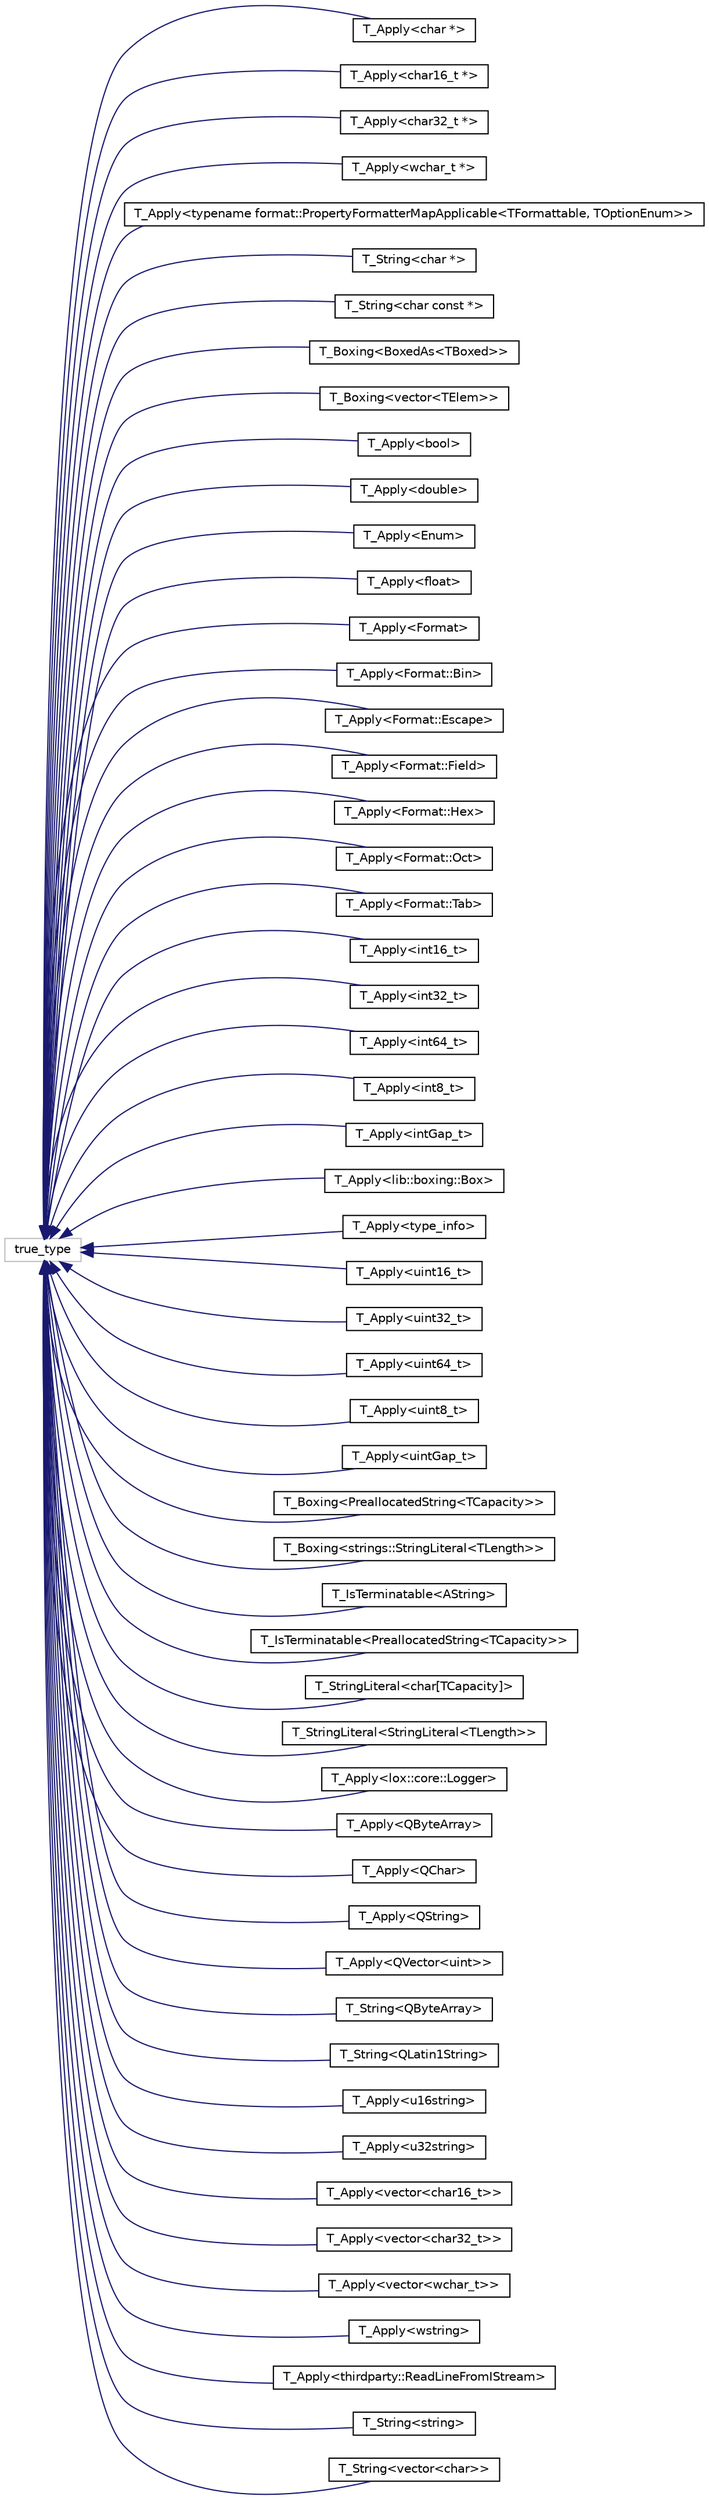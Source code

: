 digraph "Graphical Class Hierarchy"
{
  edge [fontname="Helvetica",fontsize="10",labelfontname="Helvetica",labelfontsize="10"];
  node [fontname="Helvetica",fontsize="10",shape=record];
  rankdir="LR";
  Node13 [label="true_type",height=0.2,width=0.4,color="grey75", fillcolor="white", style="filled"];
  Node17 [label="T_Apply\<char *\>",height=0.2,width=0.4,color="black", fillcolor="white", style="filled",URL="$structaworx_1_1lib_1_1strings_1_1applyto_1_1T__Apply_3_01char_01_5_01_4.html"];
  Node18 [label="T_Apply\<char16_t *\>",height=0.2,width=0.4,color="black", fillcolor="white", style="filled",URL="$structaworx_1_1lib_1_1strings_1_1applyto_1_1T__Apply_3_01char16__t_01_5_01_4.html"];
  Node19 [label="T_Apply\<char32_t *\>",height=0.2,width=0.4,color="black", fillcolor="white", style="filled",URL="$structaworx_1_1lib_1_1strings_1_1applyto_1_1T__Apply_3_01char32__t_01_5_01_4.html"];
  Node42 [label="T_Apply\<wchar_t *\>",height=0.2,width=0.4,color="black", fillcolor="white", style="filled",URL="$structaworx_1_1lib_1_1strings_1_1applyto_1_1T__Apply_3_01wchar__t_01_5_01_4.html"];
  Node45 [label="T_Apply\<typename format::PropertyFormatterMapApplicable\<TFormattable, TOptionEnum\>\>",height=0.2,width=0.4,color="black", fillcolor="white", style="filled",URL="$structaworx_1_1lib_1_1strings_1_1T__Apply_3_01typename_01format_1_1PropertyFormatterMapApplicablc5158e90efaae83a3ef8d8bf26dccb21.html"];
  Node48 [label="T_String\<char *\>",height=0.2,width=0.4,color="black", fillcolor="white", style="filled",URL="$structaworx_1_1lib_1_1strings_1_1T__String_3_01char_01_5_01_4.html"];
  Node49 [label="T_String\<char const *\>",height=0.2,width=0.4,color="black", fillcolor="white", style="filled",URL="$structaworx_1_1lib_1_1strings_1_1T__String_3_01char_01const_01_5_01_4.html"];
  Node0 [label="T_Boxing\<BoxedAs\<TBoxed\>\>",height=0.2,width=0.4,color="black", fillcolor="white", style="filled",URL="$structaworx_1_1lib_1_1boxing_1_1T__Boxing_3_01BoxedAs_3_01TBoxed_01_4_01_4.html"];
  Node15 [label="T_Boxing\<vector\<TElem\>\>",height=0.2,width=0.4,color="black", fillcolor="white", style="filled",URL="$structaworx_1_1lib_1_1boxing_1_1T__Boxing_3_01std_1_1vector_3_01TElem_01_4_01_4.html"];
  Node16 [label="T_Apply\<bool\>",height=0.2,width=0.4,color="black", fillcolor="white", style="filled",URL="$structaworx_1_1lib_1_1strings_1_1applyto_1_1T__Apply_3_01bool_01_4.html"];
  Node20 [label="T_Apply\<double\>",height=0.2,width=0.4,color="black", fillcolor="white", style="filled",URL="$structaworx_1_1lib_1_1strings_1_1applyto_1_1T__Apply_3_01double_01_4.html"];
  Node21 [label="T_Apply\<Enum\>",height=0.2,width=0.4,color="black", fillcolor="white", style="filled",URL="$structaworx_1_1lib_1_1strings_1_1applyto_1_1T__Apply_3_01Enum_01_4.html"];
  Node22 [label="T_Apply\<float\>",height=0.2,width=0.4,color="black", fillcolor="white", style="filled",URL="$structaworx_1_1lib_1_1strings_1_1applyto_1_1T__Apply_3_01float_01_4.html"];
  Node23 [label="T_Apply\<Format\>",height=0.2,width=0.4,color="black", fillcolor="white", style="filled",URL="$structaworx_1_1lib_1_1strings_1_1applyto_1_1T__Apply_3_01Format_01_4.html"];
  Node24 [label="T_Apply\<Format::Bin\>",height=0.2,width=0.4,color="black", fillcolor="white", style="filled",URL="$structaworx_1_1lib_1_1strings_1_1applyto_1_1T__Apply_3_01Format_1_1Bin_01_4.html"];
  Node25 [label="T_Apply\<Format::Escape\>",height=0.2,width=0.4,color="black", fillcolor="white", style="filled",URL="$structaworx_1_1lib_1_1strings_1_1applyto_1_1T__Apply_3_01Format_1_1Escape_01_4.html"];
  Node26 [label="T_Apply\<Format::Field\>",height=0.2,width=0.4,color="black", fillcolor="white", style="filled",URL="$structaworx_1_1lib_1_1strings_1_1applyto_1_1T__Apply_3_01Format_1_1Field_01_4.html"];
  Node27 [label="T_Apply\<Format::Hex\>",height=0.2,width=0.4,color="black", fillcolor="white", style="filled",URL="$structaworx_1_1lib_1_1strings_1_1applyto_1_1T__Apply_3_01Format_1_1Hex_01_4.html"];
  Node28 [label="T_Apply\<Format::Oct\>",height=0.2,width=0.4,color="black", fillcolor="white", style="filled",URL="$structaworx_1_1lib_1_1strings_1_1applyto_1_1T__Apply_3_01Format_1_1Oct_01_4.html"];
  Node29 [label="T_Apply\<Format::Tab\>",height=0.2,width=0.4,color="black", fillcolor="white", style="filled",URL="$structaworx_1_1lib_1_1strings_1_1applyto_1_1T__Apply_3_01Format_1_1Tab_01_4.html"];
  Node30 [label="T_Apply\<int16_t\>",height=0.2,width=0.4,color="black", fillcolor="white", style="filled",URL="$structaworx_1_1lib_1_1strings_1_1applyto_1_1T__Apply_3_01int16__t_01_4.html"];
  Node31 [label="T_Apply\<int32_t\>",height=0.2,width=0.4,color="black", fillcolor="white", style="filled",URL="$structaworx_1_1lib_1_1strings_1_1applyto_1_1T__Apply_3_01int32__t_01_4.html"];
  Node32 [label="T_Apply\<int64_t\>",height=0.2,width=0.4,color="black", fillcolor="white", style="filled",URL="$structaworx_1_1lib_1_1strings_1_1applyto_1_1T__Apply_3_01int64__t_01_4.html"];
  Node33 [label="T_Apply\<int8_t\>",height=0.2,width=0.4,color="black", fillcolor="white", style="filled",URL="$structaworx_1_1lib_1_1strings_1_1applyto_1_1T__Apply_3_01int8__t_01_4.html"];
  Node34 [label="T_Apply\<intGap_t\>",height=0.2,width=0.4,color="black", fillcolor="white", style="filled",URL="$structaworx_1_1lib_1_1strings_1_1applyto_1_1T__Apply_3_01intGap__t_01_4.html"];
  Node35 [label="T_Apply\<lib::boxing::Box\>",height=0.2,width=0.4,color="black", fillcolor="white", style="filled",URL="$structaworx_1_1lib_1_1strings_1_1applyto_1_1T__Apply_3_01lib_1_1boxing_1_1Box_01_4.html"];
  Node36 [label="T_Apply\<type_info\>",height=0.2,width=0.4,color="black", fillcolor="white", style="filled",URL="$structaworx_1_1lib_1_1strings_1_1applyto_1_1T__Apply_3_01std_1_1type__info_01_4.html"];
  Node37 [label="T_Apply\<uint16_t\>",height=0.2,width=0.4,color="black", fillcolor="white", style="filled",URL="$structaworx_1_1lib_1_1strings_1_1applyto_1_1T__Apply_3_01uint16__t_01_4.html"];
  Node38 [label="T_Apply\<uint32_t\>",height=0.2,width=0.4,color="black", fillcolor="white", style="filled",URL="$structaworx_1_1lib_1_1strings_1_1applyto_1_1T__Apply_3_01uint32__t_01_4.html"];
  Node39 [label="T_Apply\<uint64_t\>",height=0.2,width=0.4,color="black", fillcolor="white", style="filled",URL="$structaworx_1_1lib_1_1strings_1_1applyto_1_1T__Apply_3_01uint64__t_01_4.html"];
  Node40 [label="T_Apply\<uint8_t\>",height=0.2,width=0.4,color="black", fillcolor="white", style="filled",URL="$structaworx_1_1lib_1_1strings_1_1applyto_1_1T__Apply_3_01uint8__t_01_4.html"];
  Node41 [label="T_Apply\<uintGap_t\>",height=0.2,width=0.4,color="black", fillcolor="white", style="filled",URL="$structaworx_1_1lib_1_1strings_1_1applyto_1_1T__Apply_3_01uintGap__t_01_4.html"];
  Node43 [label="T_Boxing\<PreallocatedString\<TCapacity\>\>",height=0.2,width=0.4,color="black", fillcolor="white", style="filled",URL="$structaworx_1_1lib_1_1strings_1_1boxing_1_1T__Boxing_3_01aworx_1_1lib_1_1strings_1_1PreallocatedString_3_01TCapacity_01_4_01_4.html"];
  Node44 [label="T_Boxing\<strings::StringLiteral\<TLength\>\>",height=0.2,width=0.4,color="black", fillcolor="white", style="filled",URL="$structaworx_1_1lib_1_1strings_1_1boxing_1_1T__Boxing_3_01strings_1_1StringLiteral_3_01TLength_01_4_01_4.html"];
  Node46 [label="T_IsTerminatable\<AString\>",height=0.2,width=0.4,color="black", fillcolor="white", style="filled",URL="$structaworx_1_1lib_1_1strings_1_1T__IsTerminatable_3_01AString_01_4.html"];
  Node47 [label="T_IsTerminatable\<PreallocatedString\<TCapacity\>\>",height=0.2,width=0.4,color="black", fillcolor="white", style="filled",URL="$structaworx_1_1lib_1_1strings_1_1T__IsTerminatable_3_01PreallocatedString_3_01TCapacity_01_4_01_4.html"];
  Node50 [label="T_StringLiteral\<char[TCapacity]\>",height=0.2,width=0.4,color="black", fillcolor="white", style="filled",URL="$structaworx_1_1lib_1_1strings_1_1T__StringLiteral_3_01char[TCapacity]_4.html"];
  Node51 [label="T_StringLiteral\<StringLiteral\<TLength\>\>",height=0.2,width=0.4,color="black", fillcolor="white", style="filled",URL="$structaworx_1_1lib_1_1strings_1_1T__StringLiteral_3_01StringLiteral_3_01TLength_01_4_01_4.html"];
  Node52 [label="T_Apply\<lox::core::Logger\>",height=0.2,width=0.4,color="black", fillcolor="white", style="filled",URL="$structaworx_1_1lib_1_1strings_1_1thirdparty_1_1alox_1_1T__Apply_3_01lox_1_1core_1_1Logger_01_4.html"];
  Node53 [label="T_Apply\<QByteArray\>",height=0.2,width=0.4,color="black", fillcolor="white", style="filled",URL="$structaworx_1_1lib_1_1strings_1_1thirdparty_1_1qt_1_1T__Apply_3_01QByteArray_01_4.html"];
  Node54 [label="T_Apply\<QChar\>",height=0.2,width=0.4,color="black", fillcolor="white", style="filled",URL="$structaworx_1_1lib_1_1strings_1_1thirdparty_1_1qt_1_1T__Apply_3_01QChar_01_4.html"];
  Node55 [label="T_Apply\<QString\>",height=0.2,width=0.4,color="black", fillcolor="white", style="filled",URL="$structaworx_1_1lib_1_1strings_1_1thirdparty_1_1qt_1_1T__Apply_3_01QString_01_4.html"];
  Node56 [label="T_Apply\<QVector\<uint\>\>",height=0.2,width=0.4,color="black", fillcolor="white", style="filled",URL="$structaworx_1_1lib_1_1strings_1_1thirdparty_1_1qt_1_1T__Apply_3_01QVector_3_01uint_01_4_01_4.html"];
  Node57 [label="T_String\<QByteArray\>",height=0.2,width=0.4,color="black", fillcolor="white", style="filled",URL="$structaworx_1_1lib_1_1strings_1_1thirdparty_1_1qt_1_1T__String_3_01QByteArray_01_4.html"];
  Node58 [label="T_String\<QLatin1String\>",height=0.2,width=0.4,color="black", fillcolor="white", style="filled",URL="$structaworx_1_1lib_1_1strings_1_1thirdparty_1_1qt_1_1T__String_3_01QLatin1String_01_4.html"];
  Node59 [label="T_Apply\<u16string\>",height=0.2,width=0.4,color="black", fillcolor="white", style="filled",URL="$structaworx_1_1lib_1_1strings_1_1thirdparty_1_1std_1_1T__Apply_3_01std_1_1u16string_01_4.html"];
  Node60 [label="T_Apply\<u32string\>",height=0.2,width=0.4,color="black", fillcolor="white", style="filled",URL="$structaworx_1_1lib_1_1strings_1_1thirdparty_1_1std_1_1T__Apply_3_01std_1_1u32string_01_4.html"];
  Node61 [label="T_Apply\<vector\<char16_t\>\>",height=0.2,width=0.4,color="black", fillcolor="white", style="filled",URL="$structaworx_1_1lib_1_1strings_1_1thirdparty_1_1std_1_1T__Apply_3_01std_1_1vector_3_01char16__t_01_4_01_4.html"];
  Node62 [label="T_Apply\<vector\<char32_t\>\>",height=0.2,width=0.4,color="black", fillcolor="white", style="filled",URL="$structaworx_1_1lib_1_1strings_1_1thirdparty_1_1std_1_1T__Apply_3_01std_1_1vector_3_01char32__t_01_4_01_4.html"];
  Node63 [label="T_Apply\<vector\<wchar_t\>\>",height=0.2,width=0.4,color="black", fillcolor="white", style="filled",URL="$structaworx_1_1lib_1_1strings_1_1thirdparty_1_1std_1_1T__Apply_3_01std_1_1vector_3_01wchar__t_01_4_01_4.html"];
  Node64 [label="T_Apply\<wstring\>",height=0.2,width=0.4,color="black", fillcolor="white", style="filled",URL="$structaworx_1_1lib_1_1strings_1_1thirdparty_1_1std_1_1T__Apply_3_01std_1_1wstring_01_4.html"];
  Node65 [label="T_Apply\<thirdparty::ReadLineFromIStream\>",height=0.2,width=0.4,color="black", fillcolor="white", style="filled",URL="$structaworx_1_1lib_1_1strings_1_1thirdparty_1_1std_1_1T__Apply_3_01thirdparty_1_1std_1_1ReadLineFromIStream_01_4.html"];
  Node66 [label="T_String\<string\>",height=0.2,width=0.4,color="black", fillcolor="white", style="filled",URL="$structaworx_1_1lib_1_1strings_1_1thirdparty_1_1std_1_1T__String_3_01std_1_1string_01_4.html"];
  Node67 [label="T_String\<vector\<char\>\>",height=0.2,width=0.4,color="black", fillcolor="white", style="filled",URL="$structaworx_1_1lib_1_1strings_1_1thirdparty_1_1std_1_1T__String_3_01std_1_1vector_3_01char_01_4_01_4.html"];
  Node13 -> Node0 [dir="back",color="midnightblue",fontsize="10",style="solid",fontname="Helvetica"];
  Node13 -> Node15 [dir="back",color="midnightblue",fontsize="10",style="solid",fontname="Helvetica"];
  Node13 -> Node16 [dir="back",color="midnightblue",fontsize="10",style="solid",fontname="Helvetica"];
  Node13 -> Node17 [dir="back",color="midnightblue",fontsize="10",style="solid",fontname="Helvetica"];
  Node13 -> Node18 [dir="back",color="midnightblue",fontsize="10",style="solid",fontname="Helvetica"];
  Node13 -> Node19 [dir="back",color="midnightblue",fontsize="10",style="solid",fontname="Helvetica"];
  Node13 -> Node20 [dir="back",color="midnightblue",fontsize="10",style="solid",fontname="Helvetica"];
  Node13 -> Node21 [dir="back",color="midnightblue",fontsize="10",style="solid",fontname="Helvetica"];
  Node13 -> Node22 [dir="back",color="midnightblue",fontsize="10",style="solid",fontname="Helvetica"];
  Node13 -> Node23 [dir="back",color="midnightblue",fontsize="10",style="solid",fontname="Helvetica"];
  Node13 -> Node24 [dir="back",color="midnightblue",fontsize="10",style="solid",fontname="Helvetica"];
  Node13 -> Node25 [dir="back",color="midnightblue",fontsize="10",style="solid",fontname="Helvetica"];
  Node13 -> Node26 [dir="back",color="midnightblue",fontsize="10",style="solid",fontname="Helvetica"];
  Node13 -> Node27 [dir="back",color="midnightblue",fontsize="10",style="solid",fontname="Helvetica"];
  Node13 -> Node28 [dir="back",color="midnightblue",fontsize="10",style="solid",fontname="Helvetica"];
  Node13 -> Node29 [dir="back",color="midnightblue",fontsize="10",style="solid",fontname="Helvetica"];
  Node13 -> Node30 [dir="back",color="midnightblue",fontsize="10",style="solid",fontname="Helvetica"];
  Node13 -> Node31 [dir="back",color="midnightblue",fontsize="10",style="solid",fontname="Helvetica"];
  Node13 -> Node32 [dir="back",color="midnightblue",fontsize="10",style="solid",fontname="Helvetica"];
  Node13 -> Node33 [dir="back",color="midnightblue",fontsize="10",style="solid",fontname="Helvetica"];
  Node13 -> Node34 [dir="back",color="midnightblue",fontsize="10",style="solid",fontname="Helvetica"];
  Node13 -> Node35 [dir="back",color="midnightblue",fontsize="10",style="solid",fontname="Helvetica"];
  Node13 -> Node36 [dir="back",color="midnightblue",fontsize="10",style="solid",fontname="Helvetica"];
  Node13 -> Node37 [dir="back",color="midnightblue",fontsize="10",style="solid",fontname="Helvetica"];
  Node13 -> Node38 [dir="back",color="midnightblue",fontsize="10",style="solid",fontname="Helvetica"];
  Node13 -> Node39 [dir="back",color="midnightblue",fontsize="10",style="solid",fontname="Helvetica"];
  Node13 -> Node40 [dir="back",color="midnightblue",fontsize="10",style="solid",fontname="Helvetica"];
  Node13 -> Node41 [dir="back",color="midnightblue",fontsize="10",style="solid",fontname="Helvetica"];
  Node13 -> Node42 [dir="back",color="midnightblue",fontsize="10",style="solid",fontname="Helvetica"];
  Node13 -> Node43 [dir="back",color="midnightblue",fontsize="10",style="solid",fontname="Helvetica"];
  Node13 -> Node44 [dir="back",color="midnightblue",fontsize="10",style="solid",fontname="Helvetica"];
  Node13 -> Node45 [dir="back",color="midnightblue",fontsize="10",style="solid",fontname="Helvetica"];
  Node13 -> Node46 [dir="back",color="midnightblue",fontsize="10",style="solid",fontname="Helvetica"];
  Node13 -> Node47 [dir="back",color="midnightblue",fontsize="10",style="solid",fontname="Helvetica"];
  Node13 -> Node48 [dir="back",color="midnightblue",fontsize="10",style="solid",fontname="Helvetica"];
  Node13 -> Node49 [dir="back",color="midnightblue",fontsize="10",style="solid",fontname="Helvetica"];
  Node13 -> Node50 [dir="back",color="midnightblue",fontsize="10",style="solid",fontname="Helvetica"];
  Node13 -> Node51 [dir="back",color="midnightblue",fontsize="10",style="solid",fontname="Helvetica"];
  Node13 -> Node52 [dir="back",color="midnightblue",fontsize="10",style="solid",fontname="Helvetica"];
  Node13 -> Node53 [dir="back",color="midnightblue",fontsize="10",style="solid",fontname="Helvetica"];
  Node13 -> Node54 [dir="back",color="midnightblue",fontsize="10",style="solid",fontname="Helvetica"];
  Node13 -> Node55 [dir="back",color="midnightblue",fontsize="10",style="solid",fontname="Helvetica"];
  Node13 -> Node56 [dir="back",color="midnightblue",fontsize="10",style="solid",fontname="Helvetica"];
  Node13 -> Node57 [dir="back",color="midnightblue",fontsize="10",style="solid",fontname="Helvetica"];
  Node13 -> Node58 [dir="back",color="midnightblue",fontsize="10",style="solid",fontname="Helvetica"];
  Node13 -> Node59 [dir="back",color="midnightblue",fontsize="10",style="solid",fontname="Helvetica"];
  Node13 -> Node60 [dir="back",color="midnightblue",fontsize="10",style="solid",fontname="Helvetica"];
  Node13 -> Node61 [dir="back",color="midnightblue",fontsize="10",style="solid",fontname="Helvetica"];
  Node13 -> Node62 [dir="back",color="midnightblue",fontsize="10",style="solid",fontname="Helvetica"];
  Node13 -> Node63 [dir="back",color="midnightblue",fontsize="10",style="solid",fontname="Helvetica"];
  Node13 -> Node64 [dir="back",color="midnightblue",fontsize="10",style="solid",fontname="Helvetica"];
  Node13 -> Node65 [dir="back",color="midnightblue",fontsize="10",style="solid",fontname="Helvetica"];
  Node13 -> Node66 [dir="back",color="midnightblue",fontsize="10",style="solid",fontname="Helvetica"];
  Node13 -> Node67 [dir="back",color="midnightblue",fontsize="10",style="solid",fontname="Helvetica"];
}

